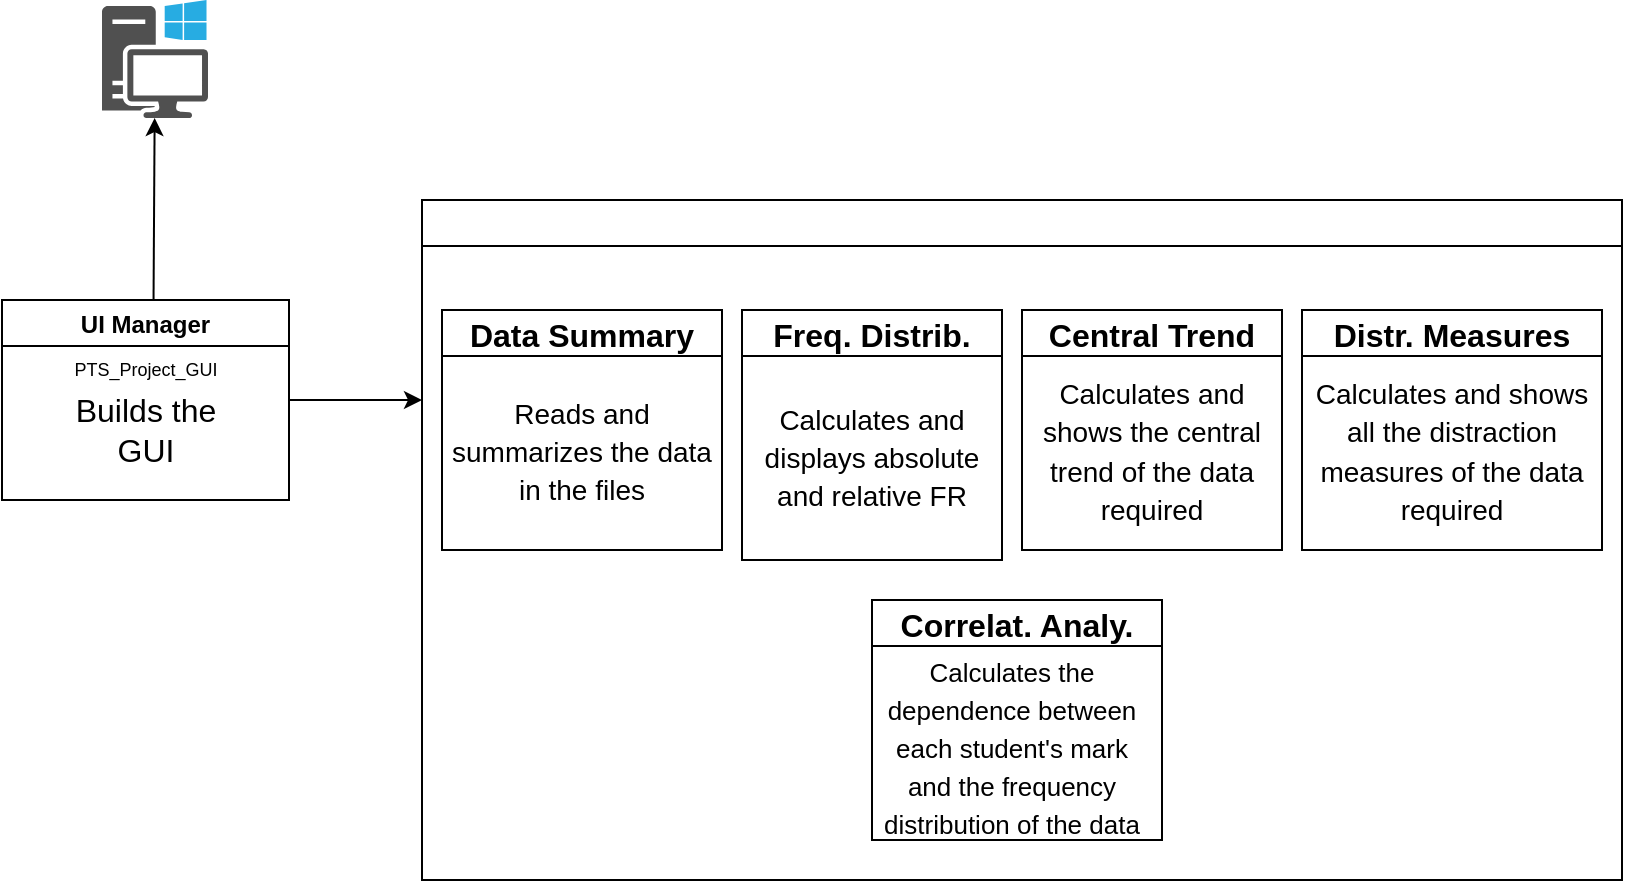 <mxfile version="18.0.1" type="device"><diagram id="zvXK3TlyTl3zIj_rOb90" name="Page-1"><mxGraphModel dx="1185" dy="662" grid="1" gridSize="10" guides="1" tooltips="1" connect="1" arrows="1" fold="1" page="1" pageScale="1" pageWidth="850" pageHeight="1100" math="0" shadow="0"><root><mxCell id="0"/><mxCell id="1" parent="0"/><mxCell id="ztbgHkv_8DlBdifJ3-TJ-1" value="" style="sketch=0;pointerEvents=1;shadow=0;dashed=0;html=1;strokeColor=none;fillColor=#505050;labelPosition=center;verticalLabelPosition=bottom;verticalAlign=top;outlineConnect=0;align=center;shape=mxgraph.office.devices.workstation_pc;" vertex="1" parent="1"><mxGeometry x="70" y="80" width="53" height="59" as="geometry"/></mxCell><mxCell id="ztbgHkv_8DlBdifJ3-TJ-2" value="" style="endArrow=classic;html=1;rounded=0;exitX=0.528;exitY=-0.004;exitDx=0;exitDy=0;exitPerimeter=0;" edge="1" parent="1" source="ztbgHkv_8DlBdifJ3-TJ-8" target="ztbgHkv_8DlBdifJ3-TJ-1"><mxGeometry width="50" height="50" relative="1" as="geometry"><mxPoint x="92" y="230" as="sourcePoint"/><mxPoint x="97" y="250" as="targetPoint"/></mxGeometry></mxCell><mxCell id="ztbgHkv_8DlBdifJ3-TJ-8" value="UI Manager" style="swimlane;" vertex="1" parent="1"><mxGeometry x="20" y="230" width="143.5" height="100" as="geometry"/></mxCell><mxCell id="ztbgHkv_8DlBdifJ3-TJ-9" value="PTS_Project_GUI" style="text;html=1;strokeColor=none;fillColor=none;align=center;verticalAlign=middle;whiteSpace=wrap;rounded=0;fontSize=9;" vertex="1" parent="ztbgHkv_8DlBdifJ3-TJ-8"><mxGeometry x="61.75" y="30" width="20" height="10" as="geometry"/></mxCell><mxCell id="ztbgHkv_8DlBdifJ3-TJ-10" value="Builds the GUI" style="text;html=1;strokeColor=none;fillColor=none;align=center;verticalAlign=middle;whiteSpace=wrap;rounded=0;fontSize=16;" vertex="1" parent="ztbgHkv_8DlBdifJ3-TJ-8"><mxGeometry x="21.75" y="40" width="100" height="50" as="geometry"/></mxCell><mxCell id="ztbgHkv_8DlBdifJ3-TJ-12" value="" style="swimlane;fontSize=16;" vertex="1" parent="1"><mxGeometry x="230" y="180" width="600" height="340" as="geometry"/></mxCell><mxCell id="ztbgHkv_8DlBdifJ3-TJ-18" value="Data Summary" style="swimlane;fontSize=16;" vertex="1" parent="ztbgHkv_8DlBdifJ3-TJ-12"><mxGeometry x="10" y="55" width="140" height="120" as="geometry"/></mxCell><mxCell id="ztbgHkv_8DlBdifJ3-TJ-23" value="&lt;font style=&quot;font-size: 14px;&quot;&gt;Reads and summarizes the data in the files&lt;/font&gt;" style="text;html=1;strokeColor=none;fillColor=none;align=center;verticalAlign=middle;whiteSpace=wrap;rounded=0;fontSize=16;" vertex="1" parent="ztbgHkv_8DlBdifJ3-TJ-18"><mxGeometry y="20" width="140" height="100" as="geometry"/></mxCell><mxCell id="ztbgHkv_8DlBdifJ3-TJ-19" value="Freq. Distrib." style="swimlane;fontSize=16;" vertex="1" parent="ztbgHkv_8DlBdifJ3-TJ-12"><mxGeometry x="160" y="55" width="130" height="125" as="geometry"/></mxCell><mxCell id="ztbgHkv_8DlBdifJ3-TJ-24" value="&lt;font style=&quot;font-size: 14px;&quot;&gt;Calculates and displays absolute and relative FR&lt;/font&gt;" style="text;html=1;strokeColor=none;fillColor=none;align=center;verticalAlign=middle;whiteSpace=wrap;rounded=0;fontSize=16;" vertex="1" parent="ztbgHkv_8DlBdifJ3-TJ-19"><mxGeometry y="25" width="130" height="95" as="geometry"/></mxCell><mxCell id="ztbgHkv_8DlBdifJ3-TJ-20" value="Central Trend" style="swimlane;fontSize=16;" vertex="1" parent="ztbgHkv_8DlBdifJ3-TJ-12"><mxGeometry x="300" y="55" width="130" height="120" as="geometry"/></mxCell><mxCell id="ztbgHkv_8DlBdifJ3-TJ-25" value="&lt;font style=&quot;font-size: 14px;&quot;&gt;Calculates and shows the central trend of the data required&lt;/font&gt;" style="text;html=1;strokeColor=none;fillColor=none;align=center;verticalAlign=middle;whiteSpace=wrap;rounded=0;fontSize=16;" vertex="1" parent="ztbgHkv_8DlBdifJ3-TJ-20"><mxGeometry y="22.5" width="130" height="95" as="geometry"/></mxCell><mxCell id="ztbgHkv_8DlBdifJ3-TJ-21" value="Distr. Measures" style="swimlane;fontSize=16;" vertex="1" parent="ztbgHkv_8DlBdifJ3-TJ-12"><mxGeometry x="440" y="55" width="150" height="120" as="geometry"/></mxCell><mxCell id="ztbgHkv_8DlBdifJ3-TJ-26" value="&lt;font style=&quot;font-size: 14px;&quot;&gt;Calculates and shows all the distraction measures of the data required&lt;/font&gt;" style="text;html=1;strokeColor=none;fillColor=none;align=center;verticalAlign=middle;whiteSpace=wrap;rounded=0;fontSize=16;" vertex="1" parent="ztbgHkv_8DlBdifJ3-TJ-21"><mxGeometry y="20" width="150" height="100" as="geometry"/></mxCell><mxCell id="ztbgHkv_8DlBdifJ3-TJ-22" value="Correlat. Analy." style="swimlane;fontSize=16;" vertex="1" parent="ztbgHkv_8DlBdifJ3-TJ-12"><mxGeometry x="225" y="200" width="145" height="120" as="geometry"/></mxCell><mxCell id="ztbgHkv_8DlBdifJ3-TJ-28" value="&lt;font style=&quot;font-size: 13px;&quot;&gt;Calculates the dependence between each student's mark and the frequency distribution of the data&lt;/font&gt;" style="text;html=1;strokeColor=none;fillColor=none;align=center;verticalAlign=middle;whiteSpace=wrap;rounded=0;fontSize=16;" vertex="1" parent="ztbgHkv_8DlBdifJ3-TJ-22"><mxGeometry y="25" width="140" height="95" as="geometry"/></mxCell><mxCell id="ztbgHkv_8DlBdifJ3-TJ-16" value="" style="endArrow=classic;html=1;rounded=0;fontSize=16;exitX=1;exitY=0.5;exitDx=0;exitDy=0;" edge="1" parent="1" source="ztbgHkv_8DlBdifJ3-TJ-8"><mxGeometry width="50" height="50" relative="1" as="geometry"><mxPoint x="350" y="320" as="sourcePoint"/><mxPoint x="230" y="280" as="targetPoint"/></mxGeometry></mxCell></root></mxGraphModel></diagram></mxfile>